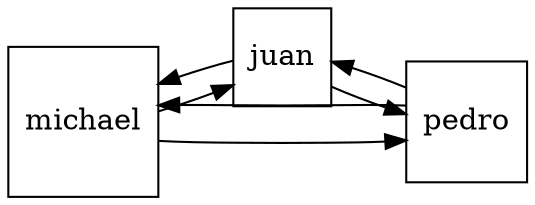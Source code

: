 digraph G {
node [shape = square];
rankdir=LR;
smichael [label="michael"]; 
sjuan [label="juan"]; 
spedro [label="pedro"]; 
smichael->sjuan;
smichael->spedro;
sjuan->spedro;
sjuan->smichael;
spedro->smichael;
spedro->sjuan;
}